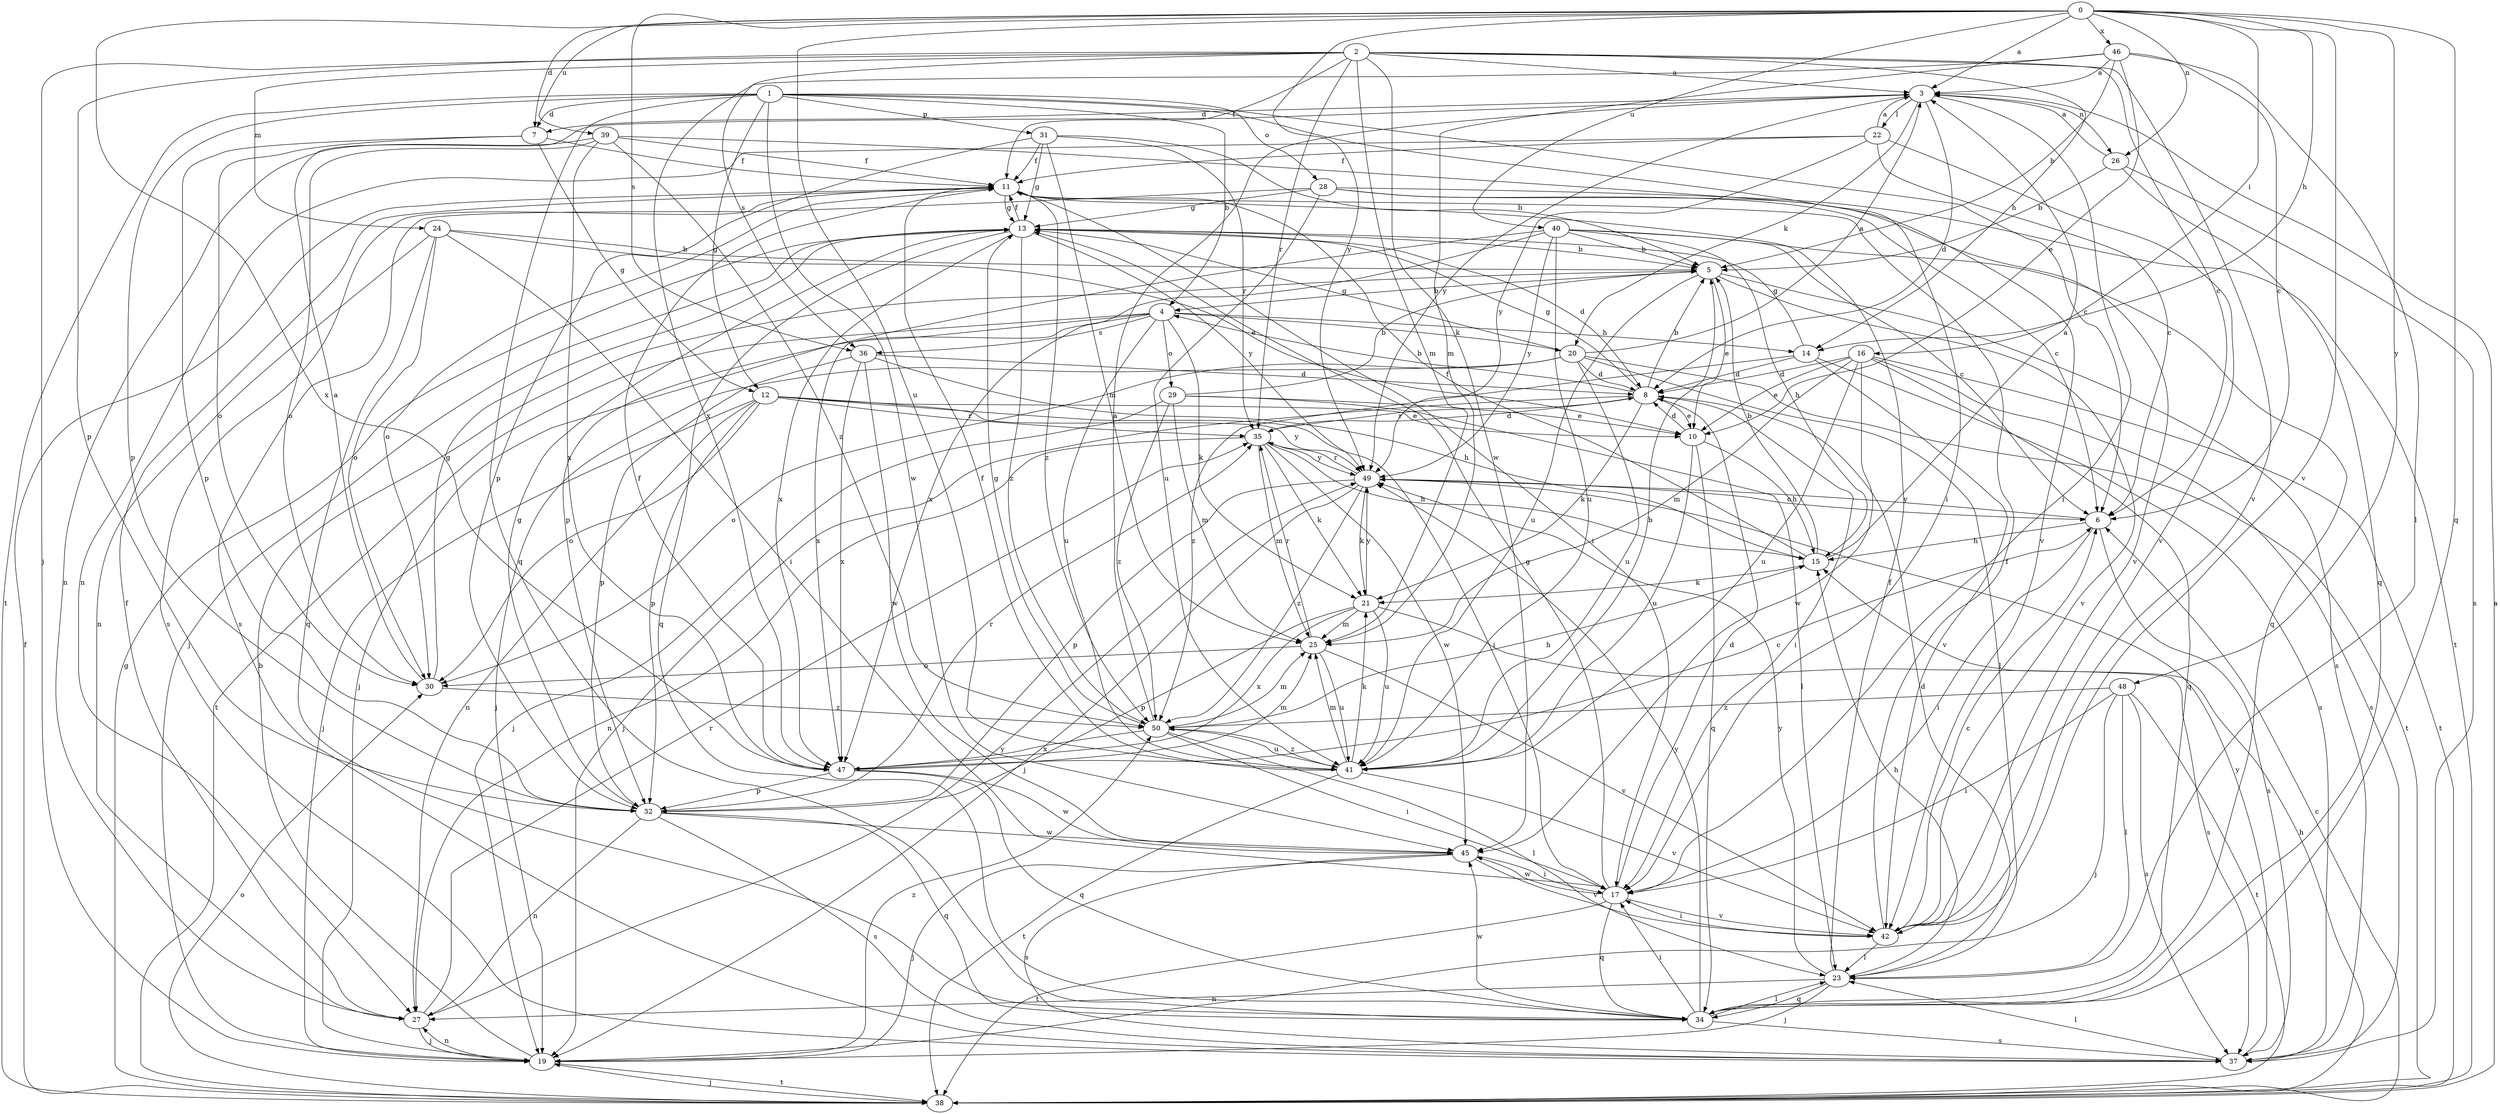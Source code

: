strict digraph  {
0;
1;
2;
3;
4;
5;
6;
7;
8;
10;
11;
12;
13;
14;
15;
16;
17;
19;
20;
21;
22;
23;
24;
25;
26;
27;
28;
29;
30;
31;
32;
34;
35;
36;
37;
38;
39;
40;
41;
42;
45;
46;
47;
48;
49;
50;
0 -> 3  [label=a];
0 -> 7  [label=d];
0 -> 14  [label=h];
0 -> 16  [label=i];
0 -> 26  [label=n];
0 -> 34  [label=q];
0 -> 36  [label=s];
0 -> 39  [label=u];
0 -> 40  [label=u];
0 -> 41  [label=u];
0 -> 42  [label=v];
0 -> 46  [label=x];
0 -> 47  [label=x];
0 -> 48  [label=y];
0 -> 49  [label=y];
1 -> 4  [label=b];
1 -> 6  [label=c];
1 -> 7  [label=d];
1 -> 12  [label=g];
1 -> 17  [label=i];
1 -> 28  [label=o];
1 -> 31  [label=p];
1 -> 32  [label=p];
1 -> 34  [label=q];
1 -> 38  [label=t];
1 -> 45  [label=w];
2 -> 3  [label=a];
2 -> 6  [label=c];
2 -> 11  [label=f];
2 -> 14  [label=h];
2 -> 19  [label=j];
2 -> 24  [label=m];
2 -> 25  [label=m];
2 -> 32  [label=p];
2 -> 35  [label=r];
2 -> 36  [label=s];
2 -> 42  [label=v];
2 -> 45  [label=w];
3 -> 7  [label=d];
3 -> 8  [label=d];
3 -> 17  [label=i];
3 -> 20  [label=k];
3 -> 22  [label=l];
3 -> 26  [label=n];
3 -> 49  [label=y];
4 -> 14  [label=h];
4 -> 19  [label=j];
4 -> 20  [label=k];
4 -> 21  [label=k];
4 -> 29  [label=o];
4 -> 36  [label=s];
4 -> 38  [label=t];
4 -> 41  [label=u];
4 -> 47  [label=x];
5 -> 4  [label=b];
5 -> 10  [label=e];
5 -> 37  [label=s];
5 -> 41  [label=u];
5 -> 42  [label=v];
6 -> 15  [label=h];
6 -> 17  [label=i];
6 -> 37  [label=s];
6 -> 49  [label=y];
7 -> 11  [label=f];
7 -> 12  [label=g];
7 -> 30  [label=o];
7 -> 32  [label=p];
8 -> 4  [label=b];
8 -> 5  [label=b];
8 -> 10  [label=e];
8 -> 13  [label=g];
8 -> 17  [label=i];
8 -> 19  [label=j];
8 -> 21  [label=k];
8 -> 35  [label=r];
10 -> 8  [label=d];
10 -> 15  [label=h];
10 -> 34  [label=q];
10 -> 41  [label=u];
11 -> 13  [label=g];
11 -> 17  [label=i];
11 -> 30  [label=o];
11 -> 37  [label=s];
11 -> 50  [label=z];
12 -> 10  [label=e];
12 -> 17  [label=i];
12 -> 19  [label=j];
12 -> 27  [label=n];
12 -> 30  [label=o];
12 -> 32  [label=p];
12 -> 35  [label=r];
12 -> 49  [label=y];
13 -> 5  [label=b];
13 -> 8  [label=d];
13 -> 11  [label=f];
13 -> 19  [label=j];
13 -> 34  [label=q];
13 -> 47  [label=x];
13 -> 49  [label=y];
13 -> 50  [label=z];
14 -> 8  [label=d];
14 -> 13  [label=g];
14 -> 37  [label=s];
14 -> 42  [label=v];
14 -> 50  [label=z];
15 -> 3  [label=a];
15 -> 5  [label=b];
15 -> 11  [label=f];
15 -> 21  [label=k];
16 -> 8  [label=d];
16 -> 10  [label=e];
16 -> 25  [label=m];
16 -> 34  [label=q];
16 -> 37  [label=s];
16 -> 38  [label=t];
16 -> 41  [label=u];
16 -> 45  [label=w];
17 -> 8  [label=d];
17 -> 13  [label=g];
17 -> 34  [label=q];
17 -> 38  [label=t];
17 -> 42  [label=v];
17 -> 45  [label=w];
19 -> 5  [label=b];
19 -> 27  [label=n];
19 -> 38  [label=t];
19 -> 50  [label=z];
20 -> 3  [label=a];
20 -> 8  [label=d];
20 -> 13  [label=g];
20 -> 19  [label=j];
20 -> 23  [label=l];
20 -> 30  [label=o];
20 -> 38  [label=t];
20 -> 41  [label=u];
21 -> 25  [label=m];
21 -> 32  [label=p];
21 -> 37  [label=s];
21 -> 41  [label=u];
21 -> 47  [label=x];
21 -> 49  [label=y];
22 -> 3  [label=a];
22 -> 6  [label=c];
22 -> 11  [label=f];
22 -> 27  [label=n];
22 -> 42  [label=v];
22 -> 49  [label=y];
23 -> 8  [label=d];
23 -> 11  [label=f];
23 -> 15  [label=h];
23 -> 19  [label=j];
23 -> 27  [label=n];
23 -> 34  [label=q];
23 -> 49  [label=y];
24 -> 5  [label=b];
24 -> 10  [label=e];
24 -> 17  [label=i];
24 -> 27  [label=n];
24 -> 30  [label=o];
24 -> 34  [label=q];
25 -> 30  [label=o];
25 -> 35  [label=r];
25 -> 41  [label=u];
25 -> 42  [label=v];
26 -> 3  [label=a];
26 -> 5  [label=b];
26 -> 34  [label=q];
26 -> 37  [label=s];
27 -> 11  [label=f];
27 -> 19  [label=j];
27 -> 35  [label=r];
27 -> 49  [label=y];
28 -> 6  [label=c];
28 -> 13  [label=g];
28 -> 37  [label=s];
28 -> 38  [label=t];
28 -> 41  [label=u];
28 -> 42  [label=v];
29 -> 5  [label=b];
29 -> 10  [label=e];
29 -> 19  [label=j];
29 -> 23  [label=l];
29 -> 25  [label=m];
29 -> 50  [label=z];
30 -> 3  [label=a];
30 -> 13  [label=g];
30 -> 50  [label=z];
31 -> 5  [label=b];
31 -> 11  [label=f];
31 -> 13  [label=g];
31 -> 25  [label=m];
31 -> 32  [label=p];
31 -> 35  [label=r];
32 -> 13  [label=g];
32 -> 27  [label=n];
32 -> 34  [label=q];
32 -> 35  [label=r];
32 -> 37  [label=s];
32 -> 45  [label=w];
34 -> 17  [label=i];
34 -> 23  [label=l];
34 -> 37  [label=s];
34 -> 45  [label=w];
34 -> 49  [label=y];
35 -> 8  [label=d];
35 -> 15  [label=h];
35 -> 21  [label=k];
35 -> 25  [label=m];
35 -> 27  [label=n];
35 -> 45  [label=w];
35 -> 49  [label=y];
36 -> 8  [label=d];
36 -> 15  [label=h];
36 -> 32  [label=p];
36 -> 45  [label=w];
36 -> 47  [label=x];
37 -> 23  [label=l];
37 -> 49  [label=y];
38 -> 3  [label=a];
38 -> 6  [label=c];
38 -> 11  [label=f];
38 -> 13  [label=g];
38 -> 15  [label=h];
38 -> 19  [label=j];
38 -> 30  [label=o];
39 -> 11  [label=f];
39 -> 27  [label=n];
39 -> 30  [label=o];
39 -> 42  [label=v];
39 -> 47  [label=x];
39 -> 50  [label=z];
40 -> 5  [label=b];
40 -> 6  [label=c];
40 -> 15  [label=h];
40 -> 32  [label=p];
40 -> 34  [label=q];
40 -> 41  [label=u];
40 -> 47  [label=x];
40 -> 49  [label=y];
41 -> 5  [label=b];
41 -> 11  [label=f];
41 -> 21  [label=k];
41 -> 25  [label=m];
41 -> 38  [label=t];
41 -> 42  [label=v];
41 -> 50  [label=z];
42 -> 6  [label=c];
42 -> 11  [label=f];
42 -> 17  [label=i];
42 -> 23  [label=l];
45 -> 17  [label=i];
45 -> 19  [label=j];
45 -> 37  [label=s];
45 -> 42  [label=v];
46 -> 3  [label=a];
46 -> 5  [label=b];
46 -> 6  [label=c];
46 -> 10  [label=e];
46 -> 23  [label=l];
46 -> 25  [label=m];
46 -> 47  [label=x];
47 -> 6  [label=c];
47 -> 11  [label=f];
47 -> 25  [label=m];
47 -> 32  [label=p];
47 -> 34  [label=q];
47 -> 45  [label=w];
48 -> 17  [label=i];
48 -> 19  [label=j];
48 -> 23  [label=l];
48 -> 37  [label=s];
48 -> 38  [label=t];
48 -> 50  [label=z];
49 -> 6  [label=c];
49 -> 19  [label=j];
49 -> 21  [label=k];
49 -> 32  [label=p];
49 -> 35  [label=r];
49 -> 50  [label=z];
50 -> 3  [label=a];
50 -> 13  [label=g];
50 -> 15  [label=h];
50 -> 17  [label=i];
50 -> 23  [label=l];
50 -> 25  [label=m];
50 -> 41  [label=u];
50 -> 47  [label=x];
}
